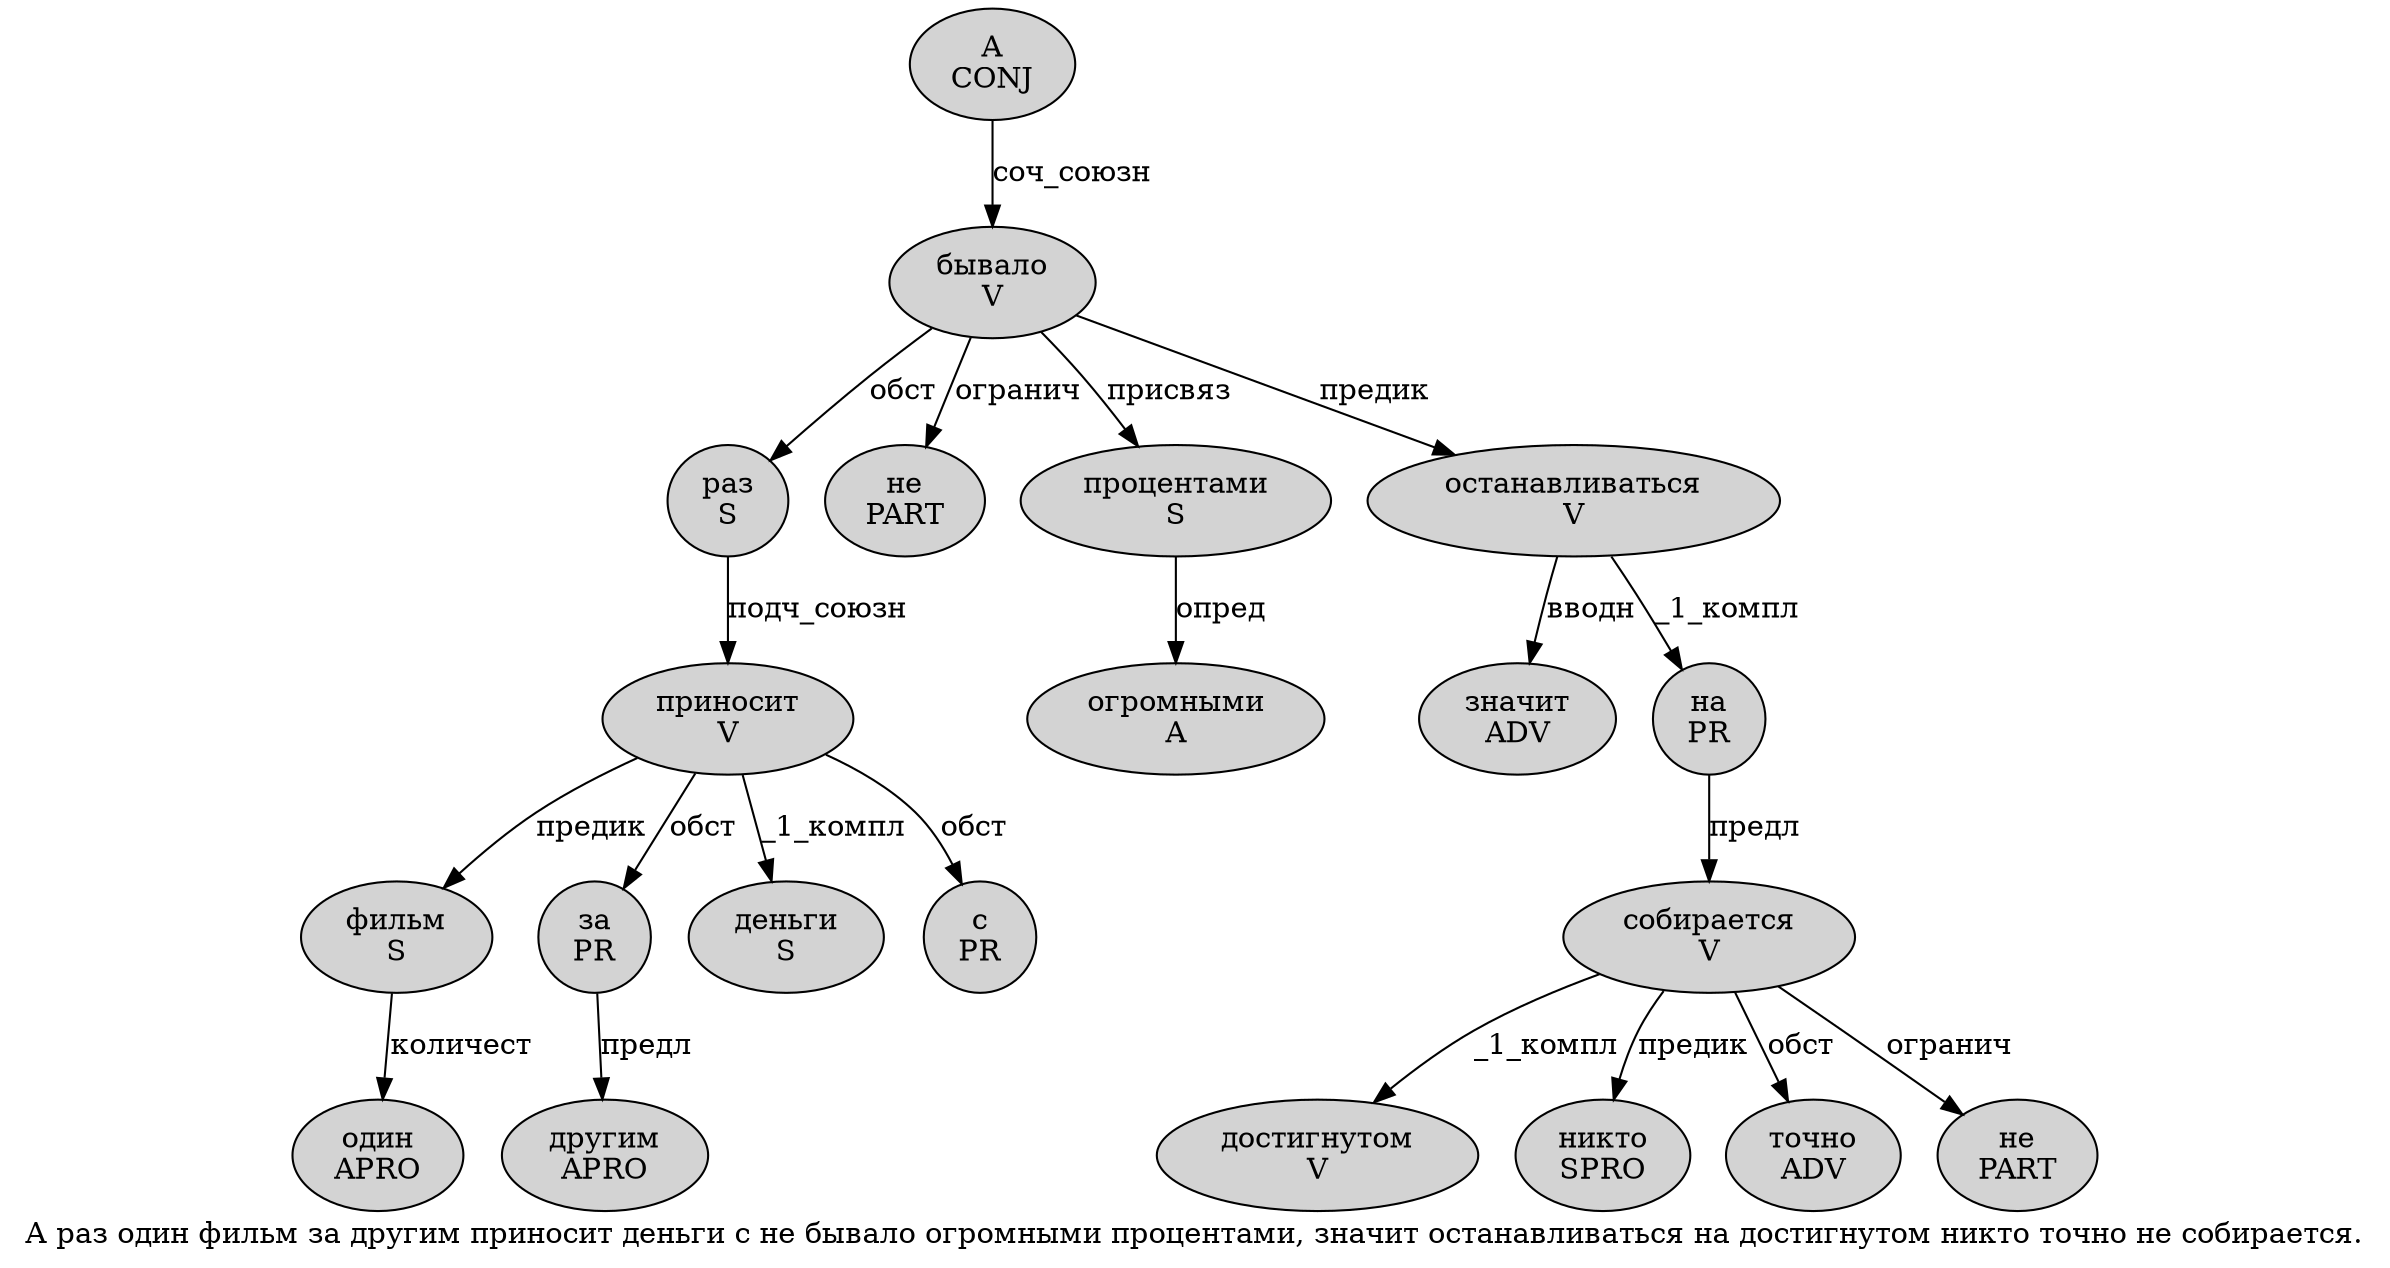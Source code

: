 digraph SENTENCE_2846 {
	graph [label="А раз один фильм за другим приносит деньги с не бывало огромными процентами, значит останавливаться на достигнутом никто точно не собирается."]
	node [style=filled]
		0 [label="А
CONJ" color="" fillcolor=lightgray penwidth=1 shape=ellipse]
		1 [label="раз
S" color="" fillcolor=lightgray penwidth=1 shape=ellipse]
		2 [label="один
APRO" color="" fillcolor=lightgray penwidth=1 shape=ellipse]
		3 [label="фильм
S" color="" fillcolor=lightgray penwidth=1 shape=ellipse]
		4 [label="за
PR" color="" fillcolor=lightgray penwidth=1 shape=ellipse]
		5 [label="другим
APRO" color="" fillcolor=lightgray penwidth=1 shape=ellipse]
		6 [label="приносит
V" color="" fillcolor=lightgray penwidth=1 shape=ellipse]
		7 [label="деньги
S" color="" fillcolor=lightgray penwidth=1 shape=ellipse]
		8 [label="с
PR" color="" fillcolor=lightgray penwidth=1 shape=ellipse]
		9 [label="не
PART" color="" fillcolor=lightgray penwidth=1 shape=ellipse]
		10 [label="бывало
V" color="" fillcolor=lightgray penwidth=1 shape=ellipse]
		11 [label="огромными
A" color="" fillcolor=lightgray penwidth=1 shape=ellipse]
		12 [label="процентами
S" color="" fillcolor=lightgray penwidth=1 shape=ellipse]
		14 [label="значит
ADV" color="" fillcolor=lightgray penwidth=1 shape=ellipse]
		15 [label="останавливаться
V" color="" fillcolor=lightgray penwidth=1 shape=ellipse]
		16 [label="на
PR" color="" fillcolor=lightgray penwidth=1 shape=ellipse]
		17 [label="достигнутом
V" color="" fillcolor=lightgray penwidth=1 shape=ellipse]
		18 [label="никто
SPRO" color="" fillcolor=lightgray penwidth=1 shape=ellipse]
		19 [label="точно
ADV" color="" fillcolor=lightgray penwidth=1 shape=ellipse]
		20 [label="не
PART" color="" fillcolor=lightgray penwidth=1 shape=ellipse]
		21 [label="собирается
V" color="" fillcolor=lightgray penwidth=1 shape=ellipse]
			21 -> 17 [label="_1_компл"]
			21 -> 18 [label="предик"]
			21 -> 19 [label="обст"]
			21 -> 20 [label="огранич"]
			12 -> 11 [label="опред"]
			4 -> 5 [label="предл"]
			6 -> 3 [label="предик"]
			6 -> 4 [label="обст"]
			6 -> 7 [label="_1_компл"]
			6 -> 8 [label="обст"]
			0 -> 10 [label="соч_союзн"]
			15 -> 14 [label="вводн"]
			15 -> 16 [label="_1_компл"]
			3 -> 2 [label="количест"]
			16 -> 21 [label="предл"]
			1 -> 6 [label="подч_союзн"]
			10 -> 1 [label="обст"]
			10 -> 9 [label="огранич"]
			10 -> 12 [label="присвяз"]
			10 -> 15 [label="предик"]
}